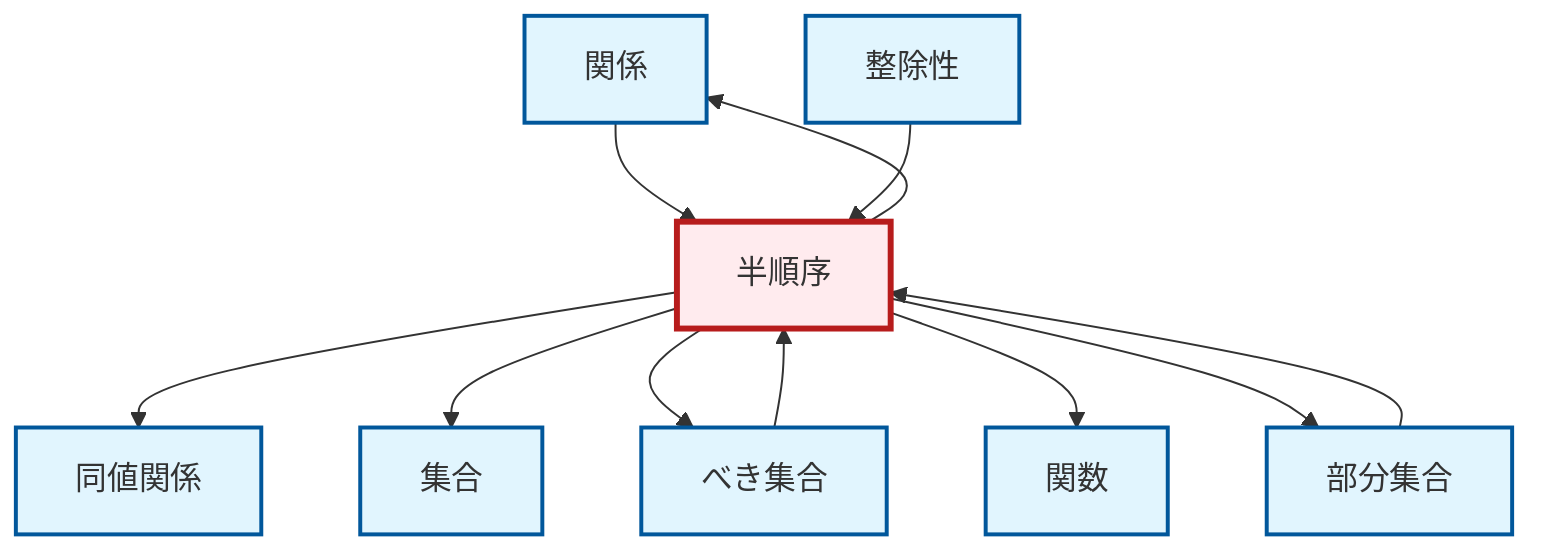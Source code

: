 graph TD
    classDef definition fill:#e1f5fe,stroke:#01579b,stroke-width:2px
    classDef theorem fill:#f3e5f5,stroke:#4a148c,stroke-width:2px
    classDef axiom fill:#fff3e0,stroke:#e65100,stroke-width:2px
    classDef example fill:#e8f5e9,stroke:#1b5e20,stroke-width:2px
    classDef current fill:#ffebee,stroke:#b71c1c,stroke-width:3px
    def-function["関数"]:::definition
    def-equivalence-relation["同値関係"]:::definition
    def-relation["関係"]:::definition
    def-set["集合"]:::definition
    def-divisibility["整除性"]:::definition
    def-partial-order["半順序"]:::definition
    def-power-set["べき集合"]:::definition
    def-subset["部分集合"]:::definition
    def-partial-order --> def-equivalence-relation
    def-partial-order --> def-set
    def-relation --> def-partial-order
    def-partial-order --> def-power-set
    def-subset --> def-partial-order
    def-partial-order --> def-function
    def-partial-order --> def-subset
    def-power-set --> def-partial-order
    def-divisibility --> def-partial-order
    def-partial-order --> def-relation
    class def-partial-order current